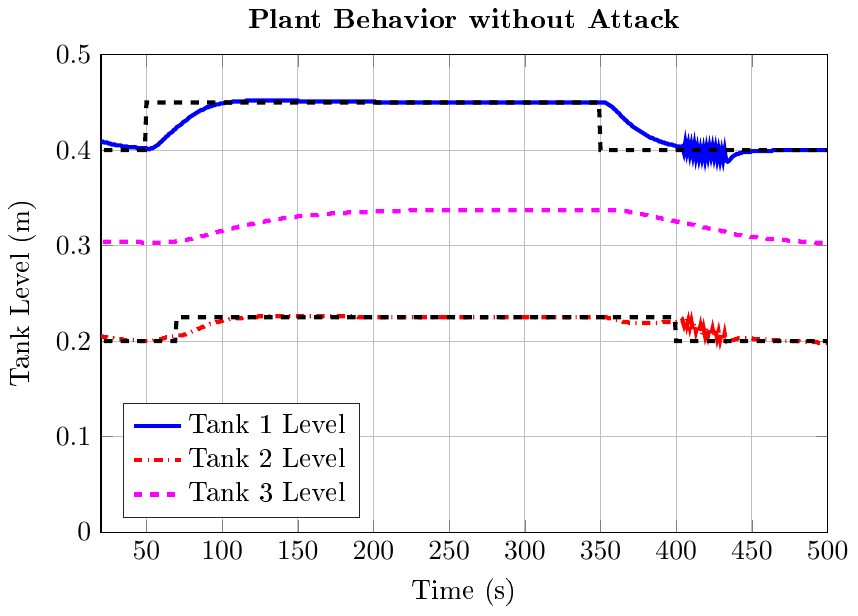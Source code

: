 % This file was created by matlab2tikz.
%
\documentclass[tikz]{standalone}
\usepackage[T1]{fontenc}
\usepackage[utf8]{inputenc}
\usepackage{pgfplots}
\usepackage{grffile}
\pgfplotsset{compat=newest}
\usetikzlibrary{plotmarks}
\usepgfplotslibrary{patchplots}
\usepackage{amsmath}

\begin{document}
\definecolor{mycolor1}{rgb}{1.0,0.0,1.0}%
%
\begin{tikzpicture}

\begin{axis}[%
width=0.761\columnwidth,
height=0.5\columnwidth,
at={(0\columnwidth,0\columnwidth)},
scale only axis,
xmin=20,
xmax=500,
xlabel={Time (s)},
xmajorgrids,
ymin=0,
ymax=0.5,
ylabel={Tank Level (m)},
ymajorgrids,
axis background/.style={fill=white},
title style={font=\bfseries},
title={Plant Behavior without Attack},
legend style={at={(0.03,0.03)},anchor=south west,legend cell align=left,align=left,draw=white!15!black}
]
\addplot [color=blue,solid,line width=1.5pt]
  table[row sep=crcr]{%
0	0.4\\
1	0.4\\
2	0.413\\
3	0.417\\
4	0.417\\
5	0.417\\
6	0.417\\
7	0.416\\
8	0.416\\
9	0.415\\
10	0.415\\
11	0.414\\
12	0.414\\
13	0.413\\
14	0.412\\
15	0.412\\
16	0.411\\
17	0.411\\
18	0.41\\
19	0.41\\
20	0.409\\
21	0.409\\
22	0.408\\
23	0.408\\
24	0.408\\
25	0.407\\
26	0.407\\
27	0.406\\
28	0.406\\
29	0.406\\
30	0.405\\
31	0.405\\
32	0.405\\
33	0.405\\
34	0.404\\
35	0.404\\
36	0.404\\
37	0.404\\
38	0.403\\
39	0.403\\
40	0.403\\
41	0.403\\
42	0.403\\
43	0.403\\
44	0.402\\
45	0.402\\
46	0.402\\
47	0.402\\
48	0.402\\
49	0.402\\
50	0.402\\
51	0.401\\
52	0.401\\
53	0.402\\
54	0.402\\
55	0.403\\
56	0.404\\
57	0.405\\
58	0.406\\
59	0.408\\
60	0.409\\
61	0.411\\
62	0.412\\
63	0.414\\
64	0.415\\
65	0.417\\
66	0.418\\
67	0.419\\
68	0.421\\
69	0.422\\
70	0.424\\
71	0.425\\
72	0.426\\
73	0.427\\
74	0.429\\
75	0.43\\
76	0.431\\
77	0.432\\
78	0.434\\
79	0.435\\
80	0.436\\
81	0.437\\
82	0.438\\
83	0.439\\
84	0.44\\
85	0.441\\
86	0.442\\
87	0.442\\
88	0.443\\
89	0.444\\
90	0.445\\
91	0.445\\
92	0.446\\
93	0.446\\
94	0.447\\
95	0.447\\
96	0.448\\
97	0.448\\
98	0.448\\
99	0.449\\
100	0.449\\
101	0.449\\
102	0.45\\
103	0.45\\
104	0.45\\
105	0.45\\
106	0.45\\
107	0.451\\
108	0.451\\
109	0.451\\
110	0.451\\
111	0.451\\
112	0.451\\
113	0.451\\
114	0.451\\
115	0.451\\
116	0.452\\
117	0.452\\
118	0.452\\
119	0.452\\
120	0.452\\
121	0.452\\
122	0.452\\
123	0.452\\
124	0.452\\
125	0.452\\
126	0.452\\
127	0.452\\
128	0.452\\
129	0.452\\
130	0.452\\
131	0.452\\
132	0.452\\
133	0.452\\
134	0.452\\
135	0.452\\
136	0.452\\
137	0.452\\
138	0.452\\
139	0.452\\
140	0.452\\
141	0.452\\
142	0.452\\
143	0.452\\
144	0.452\\
145	0.452\\
146	0.452\\
147	0.452\\
148	0.452\\
149	0.452\\
150	0.452\\
151	0.451\\
152	0.451\\
153	0.451\\
154	0.451\\
155	0.451\\
156	0.451\\
157	0.451\\
158	0.451\\
159	0.451\\
160	0.451\\
161	0.451\\
162	0.451\\
163	0.451\\
164	0.451\\
165	0.451\\
166	0.451\\
167	0.451\\
168	0.451\\
169	0.451\\
170	0.451\\
171	0.451\\
172	0.451\\
173	0.451\\
174	0.451\\
175	0.451\\
176	0.451\\
177	0.451\\
178	0.451\\
179	0.451\\
180	0.451\\
181	0.451\\
182	0.451\\
183	0.451\\
184	0.451\\
185	0.451\\
186	0.451\\
187	0.451\\
188	0.451\\
189	0.451\\
190	0.451\\
191	0.451\\
192	0.451\\
193	0.451\\
194	0.451\\
195	0.451\\
196	0.451\\
197	0.451\\
198	0.451\\
199	0.451\\
200	0.451\\
201	0.451\\
202	0.45\\
203	0.45\\
204	0.45\\
205	0.45\\
206	0.45\\
207	0.45\\
208	0.45\\
209	0.45\\
210	0.45\\
211	0.45\\
212	0.45\\
213	0.45\\
214	0.45\\
215	0.45\\
216	0.45\\
217	0.45\\
218	0.45\\
219	0.45\\
220	0.45\\
221	0.45\\
222	0.45\\
223	0.45\\
224	0.45\\
225	0.45\\
226	0.45\\
227	0.45\\
228	0.45\\
229	0.45\\
230	0.45\\
231	0.45\\
232	0.45\\
233	0.45\\
234	0.45\\
235	0.45\\
236	0.45\\
237	0.45\\
238	0.45\\
239	0.45\\
240	0.45\\
241	0.45\\
242	0.45\\
243	0.45\\
244	0.45\\
245	0.45\\
246	0.45\\
247	0.45\\
248	0.45\\
249	0.45\\
250	0.45\\
251	0.45\\
252	0.45\\
253	0.45\\
254	0.45\\
255	0.45\\
256	0.45\\
257	0.45\\
258	0.45\\
259	0.45\\
260	0.45\\
261	0.45\\
262	0.45\\
263	0.45\\
264	0.45\\
265	0.45\\
266	0.45\\
267	0.45\\
268	0.45\\
269	0.45\\
270	0.45\\
271	0.45\\
272	0.45\\
273	0.45\\
274	0.45\\
275	0.45\\
276	0.45\\
277	0.45\\
278	0.45\\
279	0.45\\
280	0.45\\
281	0.45\\
282	0.45\\
283	0.45\\
284	0.45\\
285	0.45\\
286	0.45\\
287	0.45\\
288	0.45\\
289	0.45\\
290	0.45\\
291	0.45\\
292	0.45\\
293	0.45\\
294	0.45\\
295	0.45\\
296	0.45\\
297	0.45\\
298	0.45\\
299	0.45\\
300	0.45\\
301	0.45\\
302	0.45\\
303	0.45\\
304	0.45\\
305	0.45\\
306	0.45\\
307	0.45\\
308	0.45\\
309	0.45\\
310	0.45\\
311	0.45\\
312	0.45\\
313	0.45\\
314	0.45\\
315	0.45\\
316	0.45\\
317	0.45\\
318	0.45\\
319	0.45\\
320	0.45\\
321	0.45\\
322	0.45\\
323	0.45\\
324	0.45\\
325	0.45\\
326	0.45\\
327	0.45\\
328	0.45\\
329	0.45\\
330	0.45\\
331	0.45\\
332	0.45\\
333	0.45\\
334	0.45\\
335	0.45\\
336	0.45\\
337	0.45\\
338	0.45\\
339	0.45\\
340	0.45\\
341	0.45\\
342	0.45\\
343	0.45\\
344	0.45\\
345	0.45\\
346	0.45\\
347	0.45\\
348	0.45\\
349	0.45\\
350	0.45\\
351	0.45\\
352	0.45\\
353	0.45\\
354	0.449\\
355	0.448\\
356	0.447\\
357	0.446\\
358	0.445\\
359	0.443\\
360	0.442\\
361	0.44\\
362	0.439\\
363	0.437\\
364	0.435\\
365	0.434\\
366	0.432\\
367	0.431\\
368	0.429\\
369	0.428\\
370	0.427\\
371	0.425\\
372	0.424\\
373	0.423\\
374	0.422\\
375	0.421\\
376	0.42\\
377	0.419\\
378	0.418\\
379	0.417\\
380	0.416\\
381	0.415\\
382	0.414\\
383	0.413\\
384	0.413\\
385	0.412\\
386	0.411\\
387	0.411\\
388	0.41\\
389	0.409\\
390	0.409\\
391	0.408\\
392	0.408\\
393	0.407\\
394	0.407\\
395	0.406\\
396	0.406\\
397	0.406\\
398	0.405\\
399	0.405\\
400	0.404\\
401	0.404\\
402	0.404\\
403	0.403\\
404	0.404\\
405	0.398\\
406	0.408\\
407	0.398\\
408	0.406\\
409	0.396\\
410	0.405\\
411	0.395\\
412	0.405\\
413	0.393\\
414	0.402\\
415	0.392\\
416	0.401\\
417	0.392\\
418	0.401\\
419	0.391\\
420	0.402\\
421	0.393\\
422	0.403\\
423	0.394\\
424	0.403\\
425	0.393\\
426	0.402\\
427	0.391\\
428	0.4\\
429	0.39\\
430	0.399\\
431	0.39\\
432	0.4\\
433	0.389\\
434	0.388\\
435	0.389\\
436	0.391\\
437	0.393\\
438	0.394\\
439	0.395\\
440	0.396\\
441	0.396\\
442	0.397\\
443	0.397\\
444	0.398\\
445	0.398\\
446	0.398\\
447	0.398\\
448	0.398\\
449	0.398\\
450	0.399\\
451	0.399\\
452	0.399\\
453	0.399\\
454	0.399\\
455	0.399\\
456	0.399\\
457	0.399\\
458	0.399\\
459	0.399\\
460	0.399\\
461	0.399\\
462	0.399\\
463	0.399\\
464	0.4\\
465	0.4\\
466	0.4\\
467	0.4\\
468	0.4\\
469	0.4\\
470	0.4\\
471	0.4\\
472	0.4\\
473	0.4\\
474	0.4\\
475	0.4\\
476	0.4\\
477	0.4\\
478	0.4\\
479	0.4\\
480	0.4\\
481	0.4\\
482	0.4\\
483	0.4\\
484	0.4\\
485	0.4\\
486	0.4\\
487	0.4\\
488	0.4\\
489	0.4\\
490	0.4\\
491	0.4\\
492	0.4\\
493	0.4\\
494	0.4\\
495	0.4\\
496	0.4\\
497	0.4\\
498	0.4\\
499	0.4\\
500	0.4\\
};
\addlegendentry{Tank 1 Level};

\addplot [color=red,dashdotted,line width=1.5pt]
  table[row sep=crcr]{%
0	0.2\\
1	0.2\\
2	0.21\\
3	0.213\\
4	0.213\\
5	0.212\\
6	0.212\\
7	0.211\\
8	0.211\\
9	0.21\\
10	0.21\\
11	0.209\\
12	0.209\\
13	0.208\\
14	0.208\\
15	0.207\\
16	0.207\\
17	0.206\\
18	0.206\\
19	0.205\\
20	0.205\\
21	0.205\\
22	0.204\\
23	0.204\\
24	0.204\\
25	0.203\\
26	0.203\\
27	0.203\\
28	0.203\\
29	0.202\\
30	0.202\\
31	0.202\\
32	0.202\\
33	0.202\\
34	0.202\\
35	0.201\\
36	0.201\\
37	0.201\\
38	0.201\\
39	0.201\\
40	0.201\\
41	0.201\\
42	0.201\\
43	0.201\\
44	0.2\\
45	0.2\\
46	0.2\\
47	0.2\\
48	0.2\\
49	0.2\\
50	0.2\\
51	0.2\\
52	0.2\\
53	0.2\\
54	0.2\\
55	0.201\\
56	0.201\\
57	0.201\\
58	0.202\\
59	0.202\\
60	0.202\\
61	0.203\\
62	0.203\\
63	0.204\\
64	0.204\\
65	0.204\\
66	0.205\\
67	0.205\\
68	0.205\\
69	0.205\\
70	0.205\\
71	0.206\\
72	0.206\\
73	0.206\\
74	0.206\\
75	0.207\\
76	0.207\\
77	0.208\\
78	0.209\\
79	0.209\\
80	0.21\\
81	0.211\\
82	0.211\\
83	0.212\\
84	0.213\\
85	0.213\\
86	0.214\\
87	0.215\\
88	0.215\\
89	0.216\\
90	0.217\\
91	0.217\\
92	0.218\\
93	0.218\\
94	0.219\\
95	0.219\\
96	0.22\\
97	0.22\\
98	0.22\\
99	0.221\\
100	0.221\\
101	0.222\\
102	0.222\\
103	0.222\\
104	0.222\\
105	0.223\\
106	0.223\\
107	0.223\\
108	0.223\\
109	0.224\\
110	0.224\\
111	0.224\\
112	0.224\\
113	0.224\\
114	0.225\\
115	0.225\\
116	0.225\\
117	0.225\\
118	0.225\\
119	0.225\\
120	0.225\\
121	0.225\\
122	0.225\\
123	0.225\\
124	0.226\\
125	0.226\\
126	0.226\\
127	0.226\\
128	0.226\\
129	0.226\\
130	0.226\\
131	0.226\\
132	0.226\\
133	0.226\\
134	0.226\\
135	0.226\\
136	0.226\\
137	0.226\\
138	0.226\\
139	0.226\\
140	0.226\\
141	0.226\\
142	0.226\\
143	0.226\\
144	0.226\\
145	0.226\\
146	0.226\\
147	0.226\\
148	0.226\\
149	0.226\\
150	0.226\\
151	0.226\\
152	0.226\\
153	0.226\\
154	0.226\\
155	0.226\\
156	0.226\\
157	0.226\\
158	0.226\\
159	0.226\\
160	0.226\\
161	0.226\\
162	0.226\\
163	0.226\\
164	0.226\\
165	0.226\\
166	0.226\\
167	0.226\\
168	0.226\\
169	0.226\\
170	0.226\\
171	0.226\\
172	0.226\\
173	0.226\\
174	0.226\\
175	0.226\\
176	0.226\\
177	0.226\\
178	0.226\\
179	0.226\\
180	0.226\\
181	0.226\\
182	0.226\\
183	0.226\\
184	0.226\\
185	0.226\\
186	0.226\\
187	0.226\\
188	0.226\\
189	0.226\\
190	0.225\\
191	0.225\\
192	0.225\\
193	0.225\\
194	0.225\\
195	0.225\\
196	0.225\\
197	0.225\\
198	0.225\\
199	0.225\\
200	0.225\\
201	0.225\\
202	0.225\\
203	0.225\\
204	0.225\\
205	0.225\\
206	0.225\\
207	0.225\\
208	0.225\\
209	0.225\\
210	0.225\\
211	0.225\\
212	0.225\\
213	0.225\\
214	0.225\\
215	0.225\\
216	0.225\\
217	0.225\\
218	0.225\\
219	0.225\\
220	0.225\\
221	0.225\\
222	0.225\\
223	0.225\\
224	0.225\\
225	0.225\\
226	0.225\\
227	0.225\\
228	0.225\\
229	0.225\\
230	0.225\\
231	0.225\\
232	0.225\\
233	0.225\\
234	0.225\\
235	0.225\\
236	0.225\\
237	0.225\\
238	0.225\\
239	0.225\\
240	0.225\\
241	0.225\\
242	0.225\\
243	0.225\\
244	0.225\\
245	0.225\\
246	0.225\\
247	0.225\\
248	0.225\\
249	0.225\\
250	0.225\\
251	0.225\\
252	0.225\\
253	0.225\\
254	0.225\\
255	0.225\\
256	0.225\\
257	0.225\\
258	0.225\\
259	0.225\\
260	0.225\\
261	0.225\\
262	0.225\\
263	0.225\\
264	0.225\\
265	0.225\\
266	0.225\\
267	0.225\\
268	0.225\\
269	0.225\\
270	0.225\\
271	0.225\\
272	0.225\\
273	0.225\\
274	0.225\\
275	0.225\\
276	0.225\\
277	0.225\\
278	0.225\\
279	0.225\\
280	0.225\\
281	0.225\\
282	0.225\\
283	0.225\\
284	0.225\\
285	0.225\\
286	0.225\\
287	0.225\\
288	0.225\\
289	0.225\\
290	0.225\\
291	0.225\\
292	0.225\\
293	0.225\\
294	0.225\\
295	0.225\\
296	0.225\\
297	0.225\\
298	0.225\\
299	0.225\\
300	0.225\\
301	0.225\\
302	0.225\\
303	0.225\\
304	0.225\\
305	0.225\\
306	0.225\\
307	0.225\\
308	0.225\\
309	0.225\\
310	0.225\\
311	0.225\\
312	0.225\\
313	0.225\\
314	0.225\\
315	0.225\\
316	0.225\\
317	0.225\\
318	0.225\\
319	0.225\\
320	0.225\\
321	0.225\\
322	0.225\\
323	0.225\\
324	0.225\\
325	0.225\\
326	0.225\\
327	0.225\\
328	0.225\\
329	0.225\\
330	0.225\\
331	0.225\\
332	0.225\\
333	0.225\\
334	0.225\\
335	0.225\\
336	0.225\\
337	0.225\\
338	0.225\\
339	0.225\\
340	0.225\\
341	0.225\\
342	0.225\\
343	0.225\\
344	0.225\\
345	0.225\\
346	0.225\\
347	0.225\\
348	0.225\\
349	0.225\\
350	0.225\\
351	0.225\\
352	0.225\\
353	0.225\\
354	0.225\\
355	0.224\\
356	0.224\\
357	0.224\\
358	0.223\\
359	0.223\\
360	0.222\\
361	0.222\\
362	0.221\\
363	0.221\\
364	0.221\\
365	0.22\\
366	0.22\\
367	0.22\\
368	0.22\\
369	0.219\\
370	0.219\\
371	0.219\\
372	0.219\\
373	0.219\\
374	0.219\\
375	0.219\\
376	0.219\\
377	0.219\\
378	0.219\\
379	0.219\\
380	0.219\\
381	0.219\\
382	0.219\\
383	0.219\\
384	0.219\\
385	0.219\\
386	0.219\\
387	0.219\\
388	0.219\\
389	0.219\\
390	0.219\\
391	0.22\\
392	0.22\\
393	0.22\\
394	0.22\\
395	0.22\\
396	0.22\\
397	0.22\\
398	0.22\\
399	0.22\\
400	0.22\\
401	0.221\\
402	0.221\\
403	0.22\\
404	0.222\\
405	0.217\\
406	0.224\\
407	0.216\\
408	0.222\\
409	0.214\\
410	0.221\\
411	0.212\\
412	0.219\\
413	0.21\\
414	0.217\\
415	0.209\\
416	0.216\\
417	0.207\\
418	0.214\\
419	0.206\\
420	0.214\\
421	0.206\\
422	0.214\\
423	0.206\\
424	0.213\\
425	0.205\\
426	0.212\\
427	0.203\\
428	0.21\\
429	0.201\\
430	0.208\\
431	0.2\\
432	0.208\\
433	0.199\\
434	0.198\\
435	0.199\\
436	0.2\\
437	0.201\\
438	0.201\\
439	0.202\\
440	0.202\\
441	0.203\\
442	0.203\\
443	0.203\\
444	0.203\\
445	0.203\\
446	0.203\\
447	0.203\\
448	0.203\\
449	0.203\\
450	0.203\\
451	0.202\\
452	0.202\\
453	0.202\\
454	0.202\\
455	0.202\\
456	0.202\\
457	0.202\\
458	0.202\\
459	0.202\\
460	0.202\\
461	0.201\\
462	0.201\\
463	0.201\\
464	0.201\\
465	0.201\\
466	0.201\\
467	0.201\\
468	0.201\\
469	0.201\\
470	0.201\\
471	0.2\\
472	0.2\\
473	0.2\\
474	0.2\\
475	0.2\\
476	0.2\\
477	0.2\\
478	0.2\\
479	0.2\\
480	0.2\\
481	0.2\\
482	0.199\\
483	0.199\\
484	0.199\\
485	0.199\\
486	0.199\\
487	0.199\\
488	0.199\\
489	0.199\\
490	0.199\\
491	0.199\\
492	0.199\\
493	0.199\\
494	0.198\\
495	0.198\\
496	0.198\\
497	0.198\\
498	0.198\\
499	0.198\\
500	0.198\\
};
\addlegendentry{Tank 2 Level};

\addplot [color=mycolor1,dashed,line width=1.5pt]
  table[row sep=crcr]{%
0	0.3\\
1	0.3\\
2	0.3\\
3	0.3\\
4	0.301\\
5	0.301\\
6	0.301\\
7	0.302\\
8	0.302\\
9	0.302\\
10	0.302\\
11	0.303\\
12	0.303\\
13	0.303\\
14	0.303\\
15	0.303\\
16	0.303\\
17	0.304\\
18	0.304\\
19	0.304\\
20	0.304\\
21	0.304\\
22	0.304\\
23	0.304\\
24	0.304\\
25	0.304\\
26	0.304\\
27	0.304\\
28	0.304\\
29	0.304\\
30	0.304\\
31	0.304\\
32	0.304\\
33	0.304\\
34	0.304\\
35	0.304\\
36	0.304\\
37	0.304\\
38	0.304\\
39	0.304\\
40	0.304\\
41	0.304\\
42	0.304\\
43	0.304\\
44	0.304\\
45	0.304\\
46	0.304\\
47	0.303\\
48	0.303\\
49	0.303\\
50	0.303\\
51	0.303\\
52	0.303\\
53	0.303\\
54	0.303\\
55	0.303\\
56	0.303\\
57	0.303\\
58	0.303\\
59	0.303\\
60	0.303\\
61	0.303\\
62	0.303\\
63	0.303\\
64	0.304\\
65	0.304\\
66	0.304\\
67	0.304\\
68	0.304\\
69	0.304\\
70	0.305\\
71	0.305\\
72	0.305\\
73	0.305\\
74	0.306\\
75	0.306\\
76	0.306\\
77	0.306\\
78	0.307\\
79	0.307\\
80	0.307\\
81	0.308\\
82	0.308\\
83	0.308\\
84	0.309\\
85	0.309\\
86	0.31\\
87	0.31\\
88	0.31\\
89	0.311\\
90	0.311\\
91	0.312\\
92	0.312\\
93	0.312\\
94	0.313\\
95	0.313\\
96	0.314\\
97	0.314\\
98	0.315\\
99	0.315\\
100	0.315\\
101	0.316\\
102	0.316\\
103	0.317\\
104	0.317\\
105	0.317\\
106	0.318\\
107	0.318\\
108	0.319\\
109	0.319\\
110	0.319\\
111	0.32\\
112	0.32\\
113	0.321\\
114	0.321\\
115	0.321\\
116	0.322\\
117	0.322\\
118	0.322\\
119	0.323\\
120	0.323\\
121	0.323\\
122	0.324\\
123	0.324\\
124	0.324\\
125	0.325\\
126	0.325\\
127	0.325\\
128	0.325\\
129	0.326\\
130	0.326\\
131	0.326\\
132	0.327\\
133	0.327\\
134	0.327\\
135	0.327\\
136	0.328\\
137	0.328\\
138	0.328\\
139	0.328\\
140	0.329\\
141	0.329\\
142	0.329\\
143	0.329\\
144	0.329\\
145	0.33\\
146	0.33\\
147	0.33\\
148	0.33\\
149	0.33\\
150	0.331\\
151	0.331\\
152	0.331\\
153	0.331\\
154	0.331\\
155	0.331\\
156	0.332\\
157	0.332\\
158	0.332\\
159	0.332\\
160	0.332\\
161	0.332\\
162	0.332\\
163	0.332\\
164	0.333\\
165	0.333\\
166	0.333\\
167	0.333\\
168	0.333\\
169	0.333\\
170	0.333\\
171	0.333\\
172	0.334\\
173	0.334\\
174	0.334\\
175	0.334\\
176	0.334\\
177	0.334\\
178	0.334\\
179	0.334\\
180	0.334\\
181	0.334\\
182	0.334\\
183	0.335\\
184	0.335\\
185	0.335\\
186	0.335\\
187	0.335\\
188	0.335\\
189	0.335\\
190	0.335\\
191	0.335\\
192	0.335\\
193	0.335\\
194	0.335\\
195	0.335\\
196	0.335\\
197	0.335\\
198	0.336\\
199	0.336\\
200	0.336\\
201	0.336\\
202	0.336\\
203	0.336\\
204	0.336\\
205	0.336\\
206	0.336\\
207	0.336\\
208	0.336\\
209	0.336\\
210	0.336\\
211	0.336\\
212	0.336\\
213	0.336\\
214	0.336\\
215	0.336\\
216	0.336\\
217	0.336\\
218	0.336\\
219	0.336\\
220	0.336\\
221	0.336\\
222	0.336\\
223	0.336\\
224	0.337\\
225	0.337\\
226	0.337\\
227	0.337\\
228	0.337\\
229	0.337\\
230	0.337\\
231	0.337\\
232	0.337\\
233	0.337\\
234	0.337\\
235	0.337\\
236	0.337\\
237	0.337\\
238	0.337\\
239	0.337\\
240	0.337\\
241	0.337\\
242	0.337\\
243	0.337\\
244	0.337\\
245	0.337\\
246	0.337\\
247	0.337\\
248	0.337\\
249	0.337\\
250	0.337\\
251	0.337\\
252	0.337\\
253	0.337\\
254	0.337\\
255	0.337\\
256	0.337\\
257	0.337\\
258	0.337\\
259	0.337\\
260	0.337\\
261	0.337\\
262	0.337\\
263	0.337\\
264	0.337\\
265	0.337\\
266	0.337\\
267	0.337\\
268	0.337\\
269	0.337\\
270	0.337\\
271	0.337\\
272	0.337\\
273	0.337\\
274	0.337\\
275	0.337\\
276	0.337\\
277	0.337\\
278	0.337\\
279	0.337\\
280	0.337\\
281	0.337\\
282	0.337\\
283	0.337\\
284	0.337\\
285	0.337\\
286	0.337\\
287	0.337\\
288	0.337\\
289	0.337\\
290	0.337\\
291	0.337\\
292	0.337\\
293	0.337\\
294	0.337\\
295	0.337\\
296	0.337\\
297	0.337\\
298	0.337\\
299	0.337\\
300	0.337\\
301	0.337\\
302	0.337\\
303	0.337\\
304	0.337\\
305	0.337\\
306	0.337\\
307	0.337\\
308	0.337\\
309	0.337\\
310	0.337\\
311	0.337\\
312	0.337\\
313	0.337\\
314	0.337\\
315	0.337\\
316	0.337\\
317	0.337\\
318	0.337\\
319	0.337\\
320	0.337\\
321	0.337\\
322	0.337\\
323	0.337\\
324	0.337\\
325	0.337\\
326	0.337\\
327	0.337\\
328	0.337\\
329	0.337\\
330	0.337\\
331	0.337\\
332	0.337\\
333	0.337\\
334	0.337\\
335	0.337\\
336	0.337\\
337	0.337\\
338	0.337\\
339	0.337\\
340	0.337\\
341	0.337\\
342	0.337\\
343	0.337\\
344	0.337\\
345	0.337\\
346	0.337\\
347	0.337\\
348	0.337\\
349	0.337\\
350	0.337\\
351	0.337\\
352	0.337\\
353	0.337\\
354	0.337\\
355	0.337\\
356	0.337\\
357	0.337\\
358	0.337\\
359	0.337\\
360	0.337\\
361	0.337\\
362	0.337\\
363	0.337\\
364	0.337\\
365	0.336\\
366	0.336\\
367	0.336\\
368	0.336\\
369	0.335\\
370	0.335\\
371	0.335\\
372	0.335\\
373	0.334\\
374	0.334\\
375	0.334\\
376	0.333\\
377	0.333\\
378	0.333\\
379	0.332\\
380	0.332\\
381	0.332\\
382	0.331\\
383	0.331\\
384	0.331\\
385	0.33\\
386	0.33\\
387	0.33\\
388	0.329\\
389	0.329\\
390	0.329\\
391	0.328\\
392	0.328\\
393	0.328\\
394	0.327\\
395	0.327\\
396	0.327\\
397	0.326\\
398	0.326\\
399	0.326\\
400	0.325\\
401	0.325\\
402	0.325\\
403	0.324\\
404	0.324\\
405	0.324\\
406	0.324\\
407	0.323\\
408	0.323\\
409	0.323\\
410	0.322\\
411	0.322\\
412	0.322\\
413	0.321\\
414	0.321\\
415	0.321\\
416	0.32\\
417	0.32\\
418	0.319\\
419	0.319\\
420	0.319\\
421	0.318\\
422	0.318\\
423	0.318\\
424	0.317\\
425	0.317\\
426	0.317\\
427	0.316\\
428	0.316\\
429	0.316\\
430	0.315\\
431	0.315\\
432	0.315\\
433	0.314\\
434	0.314\\
435	0.313\\
436	0.313\\
437	0.312\\
438	0.312\\
439	0.312\\
440	0.311\\
441	0.311\\
442	0.311\\
443	0.311\\
444	0.31\\
445	0.31\\
446	0.31\\
447	0.31\\
448	0.31\\
449	0.309\\
450	0.309\\
451	0.309\\
452	0.309\\
453	0.309\\
454	0.308\\
455	0.308\\
456	0.308\\
457	0.308\\
458	0.308\\
459	0.308\\
460	0.307\\
461	0.307\\
462	0.307\\
463	0.307\\
464	0.307\\
465	0.307\\
466	0.306\\
467	0.306\\
468	0.306\\
469	0.306\\
470	0.306\\
471	0.306\\
472	0.306\\
473	0.306\\
474	0.305\\
475	0.305\\
476	0.305\\
477	0.305\\
478	0.305\\
479	0.305\\
480	0.305\\
481	0.305\\
482	0.304\\
483	0.304\\
484	0.304\\
485	0.304\\
486	0.304\\
487	0.304\\
488	0.304\\
489	0.304\\
490	0.304\\
491	0.304\\
492	0.303\\
493	0.303\\
494	0.303\\
495	0.303\\
496	0.303\\
497	0.303\\
498	0.303\\
499	0.303\\
500	0.303\\
};
\addlegendentry{Tank 3 Level};

\addplot [color=black,dashed,line width=1.5pt,forget plot]
  table[row sep=crcr]{%
0	0.4\\
1	0.4\\
2	0.4\\
3	0.4\\
4	0.4\\
5	0.4\\
6	0.4\\
7	0.4\\
8	0.4\\
9	0.4\\
10	0.4\\
11	0.4\\
12	0.4\\
13	0.4\\
14	0.4\\
15	0.4\\
16	0.4\\
17	0.4\\
18	0.4\\
19	0.4\\
20	0.4\\
21	0.4\\
22	0.4\\
23	0.4\\
24	0.4\\
25	0.4\\
26	0.4\\
27	0.4\\
28	0.4\\
29	0.4\\
30	0.4\\
31	0.4\\
32	0.4\\
33	0.4\\
34	0.4\\
35	0.4\\
36	0.4\\
37	0.4\\
38	0.4\\
39	0.4\\
40	0.4\\
41	0.4\\
42	0.4\\
43	0.4\\
44	0.4\\
45	0.4\\
46	0.4\\
47	0.4\\
48	0.4\\
49	0.4\\
50	0.45\\
51	0.45\\
52	0.45\\
53	0.45\\
54	0.45\\
55	0.45\\
56	0.45\\
57	0.45\\
58	0.45\\
59	0.45\\
60	0.45\\
61	0.45\\
62	0.45\\
63	0.45\\
64	0.45\\
65	0.45\\
66	0.45\\
67	0.45\\
68	0.45\\
69	0.45\\
70	0.45\\
71	0.45\\
72	0.45\\
73	0.45\\
74	0.45\\
75	0.45\\
76	0.45\\
77	0.45\\
78	0.45\\
79	0.45\\
80	0.45\\
81	0.45\\
82	0.45\\
83	0.45\\
84	0.45\\
85	0.45\\
86	0.45\\
87	0.45\\
88	0.45\\
89	0.45\\
90	0.45\\
91	0.45\\
92	0.45\\
93	0.45\\
94	0.45\\
95	0.45\\
96	0.45\\
97	0.45\\
98	0.45\\
99	0.45\\
100	0.45\\
101	0.45\\
102	0.45\\
103	0.45\\
104	0.45\\
105	0.45\\
106	0.45\\
107	0.45\\
108	0.45\\
109	0.45\\
110	0.45\\
111	0.45\\
112	0.45\\
113	0.45\\
114	0.45\\
115	0.45\\
116	0.45\\
117	0.45\\
118	0.45\\
119	0.45\\
120	0.45\\
121	0.45\\
122	0.45\\
123	0.45\\
124	0.45\\
125	0.45\\
126	0.45\\
127	0.45\\
128	0.45\\
129	0.45\\
130	0.45\\
131	0.45\\
132	0.45\\
133	0.45\\
134	0.45\\
135	0.45\\
136	0.45\\
137	0.45\\
138	0.45\\
139	0.45\\
140	0.45\\
141	0.45\\
142	0.45\\
143	0.45\\
144	0.45\\
145	0.45\\
146	0.45\\
147	0.45\\
148	0.45\\
149	0.45\\
150	0.45\\
151	0.45\\
152	0.45\\
153	0.45\\
154	0.45\\
155	0.45\\
156	0.45\\
157	0.45\\
158	0.45\\
159	0.45\\
160	0.45\\
161	0.45\\
162	0.45\\
163	0.45\\
164	0.45\\
165	0.45\\
166	0.45\\
167	0.45\\
168	0.45\\
169	0.45\\
170	0.45\\
171	0.45\\
172	0.45\\
173	0.45\\
174	0.45\\
175	0.45\\
176	0.45\\
177	0.45\\
178	0.45\\
179	0.45\\
180	0.45\\
181	0.45\\
182	0.45\\
183	0.45\\
184	0.45\\
185	0.45\\
186	0.45\\
187	0.45\\
188	0.45\\
189	0.45\\
190	0.45\\
191	0.45\\
192	0.45\\
193	0.45\\
194	0.45\\
195	0.45\\
196	0.45\\
197	0.45\\
198	0.45\\
199	0.45\\
200	0.45\\
201	0.45\\
202	0.45\\
203	0.45\\
204	0.45\\
205	0.45\\
206	0.45\\
207	0.45\\
208	0.45\\
209	0.45\\
210	0.45\\
211	0.45\\
212	0.45\\
213	0.45\\
214	0.45\\
215	0.45\\
216	0.45\\
217	0.45\\
218	0.45\\
219	0.45\\
220	0.45\\
221	0.45\\
222	0.45\\
223	0.45\\
224	0.45\\
225	0.45\\
226	0.45\\
227	0.45\\
228	0.45\\
229	0.45\\
230	0.45\\
231	0.45\\
232	0.45\\
233	0.45\\
234	0.45\\
235	0.45\\
236	0.45\\
237	0.45\\
238	0.45\\
239	0.45\\
240	0.45\\
241	0.45\\
242	0.45\\
243	0.45\\
244	0.45\\
245	0.45\\
246	0.45\\
247	0.45\\
248	0.45\\
249	0.45\\
250	0.45\\
251	0.45\\
252	0.45\\
253	0.45\\
254	0.45\\
255	0.45\\
256	0.45\\
257	0.45\\
258	0.45\\
259	0.45\\
260	0.45\\
261	0.45\\
262	0.45\\
263	0.45\\
264	0.45\\
265	0.45\\
266	0.45\\
267	0.45\\
268	0.45\\
269	0.45\\
270	0.45\\
271	0.45\\
272	0.45\\
273	0.45\\
274	0.45\\
275	0.45\\
276	0.45\\
277	0.45\\
278	0.45\\
279	0.45\\
280	0.45\\
281	0.45\\
282	0.45\\
283	0.45\\
284	0.45\\
285	0.45\\
286	0.45\\
287	0.45\\
288	0.45\\
289	0.45\\
290	0.45\\
291	0.45\\
292	0.45\\
293	0.45\\
294	0.45\\
295	0.45\\
296	0.45\\
297	0.45\\
298	0.45\\
299	0.45\\
300	0.45\\
301	0.45\\
302	0.45\\
303	0.45\\
304	0.45\\
305	0.45\\
306	0.45\\
307	0.45\\
308	0.45\\
309	0.45\\
310	0.45\\
311	0.45\\
312	0.45\\
313	0.45\\
314	0.45\\
315	0.45\\
316	0.45\\
317	0.45\\
318	0.45\\
319	0.45\\
320	0.45\\
321	0.45\\
322	0.45\\
323	0.45\\
324	0.45\\
325	0.45\\
326	0.45\\
327	0.45\\
328	0.45\\
329	0.45\\
330	0.45\\
331	0.45\\
332	0.45\\
333	0.45\\
334	0.45\\
335	0.45\\
336	0.45\\
337	0.45\\
338	0.45\\
339	0.45\\
340	0.45\\
341	0.45\\
342	0.45\\
343	0.45\\
344	0.45\\
345	0.45\\
346	0.45\\
347	0.45\\
348	0.45\\
349	0.45\\
350	0.4\\
351	0.4\\
352	0.4\\
353	0.4\\
354	0.4\\
355	0.4\\
356	0.4\\
357	0.4\\
358	0.4\\
359	0.4\\
360	0.4\\
361	0.4\\
362	0.4\\
363	0.4\\
364	0.4\\
365	0.4\\
366	0.4\\
367	0.4\\
368	0.4\\
369	0.4\\
370	0.4\\
371	0.4\\
372	0.4\\
373	0.4\\
374	0.4\\
375	0.4\\
376	0.4\\
377	0.4\\
378	0.4\\
379	0.4\\
380	0.4\\
381	0.4\\
382	0.4\\
383	0.4\\
384	0.4\\
385	0.4\\
386	0.4\\
387	0.4\\
388	0.4\\
389	0.4\\
390	0.4\\
391	0.4\\
392	0.4\\
393	0.4\\
394	0.4\\
395	0.4\\
396	0.4\\
397	0.4\\
398	0.4\\
399	0.4\\
400	0.4\\
401	0.4\\
402	0.4\\
403	0.4\\
404	0.4\\
405	0.4\\
406	0.4\\
407	0.4\\
408	0.4\\
409	0.4\\
410	0.4\\
411	0.4\\
412	0.4\\
413	0.4\\
414	0.4\\
415	0.4\\
416	0.4\\
417	0.4\\
418	0.4\\
419	0.4\\
420	0.4\\
421	0.4\\
422	0.4\\
423	0.4\\
424	0.4\\
425	0.4\\
426	0.4\\
427	0.4\\
428	0.4\\
429	0.4\\
430	0.4\\
431	0.4\\
432	0.4\\
433	0.4\\
434	0.4\\
435	0.4\\
436	0.4\\
437	0.4\\
438	0.4\\
439	0.4\\
440	0.4\\
441	0.4\\
442	0.4\\
443	0.4\\
444	0.4\\
445	0.4\\
446	0.4\\
447	0.4\\
448	0.4\\
449	0.4\\
450	0.4\\
451	0.4\\
452	0.4\\
453	0.4\\
454	0.4\\
455	0.4\\
456	0.4\\
457	0.4\\
458	0.4\\
459	0.4\\
460	0.4\\
461	0.4\\
462	0.4\\
463	0.4\\
464	0.4\\
465	0.4\\
466	0.4\\
467	0.4\\
468	0.4\\
469	0.4\\
470	0.4\\
471	0.4\\
472	0.4\\
473	0.4\\
474	0.4\\
475	0.4\\
476	0.4\\
477	0.4\\
478	0.4\\
479	0.4\\
480	0.4\\
481	0.4\\
482	0.4\\
483	0.4\\
484	0.4\\
485	0.4\\
486	0.4\\
487	0.4\\
488	0.4\\
489	0.4\\
490	0.4\\
491	0.4\\
492	0.4\\
493	0.4\\
494	0.4\\
495	0.4\\
496	0.4\\
497	0.4\\
498	0.4\\
499	0.4\\
500	0.4\\
};
\addplot [color=black,dashed,line width=1.5pt,forget plot]
  table[row sep=crcr]{%
0	0.2\\
1	0.2\\
2	0.2\\
3	0.2\\
4	0.2\\
5	0.2\\
6	0.2\\
7	0.2\\
8	0.2\\
9	0.2\\
10	0.2\\
11	0.2\\
12	0.2\\
13	0.2\\
14	0.2\\
15	0.2\\
16	0.2\\
17	0.2\\
18	0.2\\
19	0.2\\
20	0.2\\
21	0.2\\
22	0.2\\
23	0.2\\
24	0.2\\
25	0.2\\
26	0.2\\
27	0.2\\
28	0.2\\
29	0.2\\
30	0.2\\
31	0.2\\
32	0.2\\
33	0.2\\
34	0.2\\
35	0.2\\
36	0.2\\
37	0.2\\
38	0.2\\
39	0.2\\
40	0.2\\
41	0.2\\
42	0.2\\
43	0.2\\
44	0.2\\
45	0.2\\
46	0.2\\
47	0.2\\
48	0.2\\
49	0.2\\
50	0.2\\
51	0.2\\
52	0.2\\
53	0.2\\
54	0.2\\
55	0.2\\
56	0.2\\
57	0.2\\
58	0.2\\
59	0.2\\
60	0.2\\
61	0.2\\
62	0.2\\
63	0.2\\
64	0.2\\
65	0.2\\
66	0.2\\
67	0.2\\
68	0.2\\
69	0.2\\
70	0.225\\
71	0.225\\
72	0.225\\
73	0.225\\
74	0.225\\
75	0.225\\
76	0.225\\
77	0.225\\
78	0.225\\
79	0.225\\
80	0.225\\
81	0.225\\
82	0.225\\
83	0.225\\
84	0.225\\
85	0.225\\
86	0.225\\
87	0.225\\
88	0.225\\
89	0.225\\
90	0.225\\
91	0.225\\
92	0.225\\
93	0.225\\
94	0.225\\
95	0.225\\
96	0.225\\
97	0.225\\
98	0.225\\
99	0.225\\
100	0.225\\
101	0.225\\
102	0.225\\
103	0.225\\
104	0.225\\
105	0.225\\
106	0.225\\
107	0.225\\
108	0.225\\
109	0.225\\
110	0.225\\
111	0.225\\
112	0.225\\
113	0.225\\
114	0.225\\
115	0.225\\
116	0.225\\
117	0.225\\
118	0.225\\
119	0.225\\
120	0.225\\
121	0.225\\
122	0.225\\
123	0.225\\
124	0.225\\
125	0.225\\
126	0.225\\
127	0.225\\
128	0.225\\
129	0.225\\
130	0.225\\
131	0.225\\
132	0.225\\
133	0.225\\
134	0.225\\
135	0.225\\
136	0.225\\
137	0.225\\
138	0.225\\
139	0.225\\
140	0.225\\
141	0.225\\
142	0.225\\
143	0.225\\
144	0.225\\
145	0.225\\
146	0.225\\
147	0.225\\
148	0.225\\
149	0.225\\
150	0.225\\
151	0.225\\
152	0.225\\
153	0.225\\
154	0.225\\
155	0.225\\
156	0.225\\
157	0.225\\
158	0.225\\
159	0.225\\
160	0.225\\
161	0.225\\
162	0.225\\
163	0.225\\
164	0.225\\
165	0.225\\
166	0.225\\
167	0.225\\
168	0.225\\
169	0.225\\
170	0.225\\
171	0.225\\
172	0.225\\
173	0.225\\
174	0.225\\
175	0.225\\
176	0.225\\
177	0.225\\
178	0.225\\
179	0.225\\
180	0.225\\
181	0.225\\
182	0.225\\
183	0.225\\
184	0.225\\
185	0.225\\
186	0.225\\
187	0.225\\
188	0.225\\
189	0.225\\
190	0.225\\
191	0.225\\
192	0.225\\
193	0.225\\
194	0.225\\
195	0.225\\
196	0.225\\
197	0.225\\
198	0.225\\
199	0.225\\
200	0.225\\
201	0.225\\
202	0.225\\
203	0.225\\
204	0.225\\
205	0.225\\
206	0.225\\
207	0.225\\
208	0.225\\
209	0.225\\
210	0.225\\
211	0.225\\
212	0.225\\
213	0.225\\
214	0.225\\
215	0.225\\
216	0.225\\
217	0.225\\
218	0.225\\
219	0.225\\
220	0.225\\
221	0.225\\
222	0.225\\
223	0.225\\
224	0.225\\
225	0.225\\
226	0.225\\
227	0.225\\
228	0.225\\
229	0.225\\
230	0.225\\
231	0.225\\
232	0.225\\
233	0.225\\
234	0.225\\
235	0.225\\
236	0.225\\
237	0.225\\
238	0.225\\
239	0.225\\
240	0.225\\
241	0.225\\
242	0.225\\
243	0.225\\
244	0.225\\
245	0.225\\
246	0.225\\
247	0.225\\
248	0.225\\
249	0.225\\
250	0.225\\
251	0.225\\
252	0.225\\
253	0.225\\
254	0.225\\
255	0.225\\
256	0.225\\
257	0.225\\
258	0.225\\
259	0.225\\
260	0.225\\
261	0.225\\
262	0.225\\
263	0.225\\
264	0.225\\
265	0.225\\
266	0.225\\
267	0.225\\
268	0.225\\
269	0.225\\
270	0.225\\
271	0.225\\
272	0.225\\
273	0.225\\
274	0.225\\
275	0.225\\
276	0.225\\
277	0.225\\
278	0.225\\
279	0.225\\
280	0.225\\
281	0.225\\
282	0.225\\
283	0.225\\
284	0.225\\
285	0.225\\
286	0.225\\
287	0.225\\
288	0.225\\
289	0.225\\
290	0.225\\
291	0.225\\
292	0.225\\
293	0.225\\
294	0.225\\
295	0.225\\
296	0.225\\
297	0.225\\
298	0.225\\
299	0.225\\
300	0.225\\
301	0.225\\
302	0.225\\
303	0.225\\
304	0.225\\
305	0.225\\
306	0.225\\
307	0.225\\
308	0.225\\
309	0.225\\
310	0.225\\
311	0.225\\
312	0.225\\
313	0.225\\
314	0.225\\
315	0.225\\
316	0.225\\
317	0.225\\
318	0.225\\
319	0.225\\
320	0.225\\
321	0.225\\
322	0.225\\
323	0.225\\
324	0.225\\
325	0.225\\
326	0.225\\
327	0.225\\
328	0.225\\
329	0.225\\
330	0.225\\
331	0.225\\
332	0.225\\
333	0.225\\
334	0.225\\
335	0.225\\
336	0.225\\
337	0.225\\
338	0.225\\
339	0.225\\
340	0.225\\
341	0.225\\
342	0.225\\
343	0.225\\
344	0.225\\
345	0.225\\
346	0.225\\
347	0.225\\
348	0.225\\
349	0.225\\
350	0.225\\
351	0.225\\
352	0.225\\
353	0.225\\
354	0.225\\
355	0.225\\
356	0.225\\
357	0.225\\
358	0.225\\
359	0.225\\
360	0.225\\
361	0.225\\
362	0.225\\
363	0.225\\
364	0.225\\
365	0.225\\
366	0.225\\
367	0.225\\
368	0.225\\
369	0.225\\
370	0.225\\
371	0.225\\
372	0.225\\
373	0.225\\
374	0.225\\
375	0.225\\
376	0.225\\
377	0.225\\
378	0.225\\
379	0.225\\
380	0.225\\
381	0.225\\
382	0.225\\
383	0.225\\
384	0.225\\
385	0.225\\
386	0.225\\
387	0.225\\
388	0.225\\
389	0.225\\
390	0.225\\
391	0.225\\
392	0.225\\
393	0.225\\
394	0.225\\
395	0.225\\
396	0.225\\
397	0.225\\
398	0.225\\
399	0.225\\
400	0.2\\
401	0.2\\
402	0.2\\
403	0.2\\
404	0.2\\
405	0.2\\
406	0.2\\
407	0.2\\
408	0.2\\
409	0.2\\
410	0.2\\
411	0.2\\
412	0.2\\
413	0.2\\
414	0.2\\
415	0.2\\
416	0.2\\
417	0.2\\
418	0.2\\
419	0.2\\
420	0.2\\
421	0.2\\
422	0.2\\
423	0.2\\
424	0.2\\
425	0.2\\
426	0.2\\
427	0.2\\
428	0.2\\
429	0.2\\
430	0.2\\
431	0.2\\
432	0.2\\
433	0.2\\
434	0.2\\
435	0.2\\
436	0.2\\
437	0.2\\
438	0.2\\
439	0.2\\
440	0.2\\
441	0.2\\
442	0.2\\
443	0.2\\
444	0.2\\
445	0.2\\
446	0.2\\
447	0.2\\
448	0.2\\
449	0.2\\
450	0.2\\
451	0.2\\
452	0.2\\
453	0.2\\
454	0.2\\
455	0.2\\
456	0.2\\
457	0.2\\
458	0.2\\
459	0.2\\
460	0.2\\
461	0.2\\
462	0.2\\
463	0.2\\
464	0.2\\
465	0.2\\
466	0.2\\
467	0.2\\
468	0.2\\
469	0.2\\
470	0.2\\
471	0.2\\
472	0.2\\
473	0.2\\
474	0.2\\
475	0.2\\
476	0.2\\
477	0.2\\
478	0.2\\
479	0.2\\
480	0.2\\
481	0.2\\
482	0.2\\
483	0.2\\
484	0.2\\
485	0.2\\
486	0.2\\
487	0.2\\
488	0.2\\
489	0.2\\
490	0.2\\
491	0.2\\
492	0.2\\
493	0.2\\
494	0.2\\
495	0.2\\
496	0.2\\
497	0.2\\
498	0.2\\
499	0.2\\
500	0.2\\
};
\end{axis}
\end{tikzpicture}%
\end{document}
